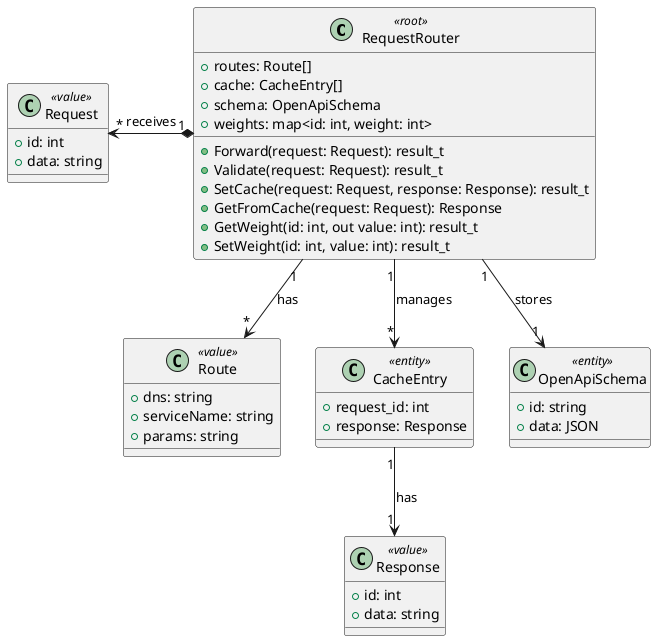 @startuml
class RequestRouter <<root>> {
  +routes: Route[]
  +cache: CacheEntry[]
  +schema: OpenApiSchema
  +weights: map<id: int, weight: int>
  +Forward(request: Request): result_t
  +Validate(request: Request): result_t
  +SetCache(request: Request, response: Response): result_t
  +GetFromCache(request: Request): Response
  +GetWeight(id: int, out value: int): result_t
  +SetWeight(id: int, value: int): result_t
}

class Route <<value>> {
  +dns: string
  +serviceName: string
  +params: string
}

class Request <<value>> {
  +id: int
  +data: string
}

class Response <<value>> {
  +id: int
  +data: string
}

class CacheEntry <<entity>> {
  +request_id: int
  +response: Response
}

class OpenApiSchema <<entity>> {
  +id: string
  +data: JSON
}

RequestRouter "1" --> "*" Route : has
RequestRouter "1" --> "*" CacheEntry : manages
RequestRouter "1" --> "1" OpenApiSchema : stores
CacheEntry "1" --> "1" Response : has
RequestRouter "1" *-left-> "*" Request : receives
@enduml
